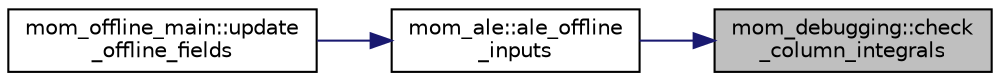 digraph "mom_debugging::check_column_integrals"
{
 // INTERACTIVE_SVG=YES
 // LATEX_PDF_SIZE
  edge [fontname="Helvetica",fontsize="10",labelfontname="Helvetica",labelfontsize="10"];
  node [fontname="Helvetica",fontsize="10",shape=record];
  rankdir="RL";
  Node1 [label="mom_debugging::check\l_column_integrals",height=0.2,width=0.4,color="black", fillcolor="grey75", style="filled", fontcolor="black",tooltip="Returns false if the column integrals of two given quantities are within roundoff of each other."];
  Node1 -> Node2 [dir="back",color="midnightblue",fontsize="10",style="solid",fontname="Helvetica"];
  Node2 [label="mom_ale::ale_offline\l_inputs",height=0.2,width=0.4,color="black", fillcolor="white", style="filled",URL="$namespacemom__ale.html#ae95451e2fbd4805eec01d00bebb268b4",tooltip="Regrid/remap stored fields used for offline tracer integrations. These input fields are assumed to ha..."];
  Node2 -> Node3 [dir="back",color="midnightblue",fontsize="10",style="solid",fontname="Helvetica"];
  Node3 [label="mom_offline_main::update\l_offline_fields",height=0.2,width=0.4,color="black", fillcolor="white", style="filled",URL="$namespacemom__offline__main.html#a2e59b996b88713928c04f72d57c5a531",tooltip="Update fields used in this round of offline transport. First fields are updated from files or from ar..."];
}
